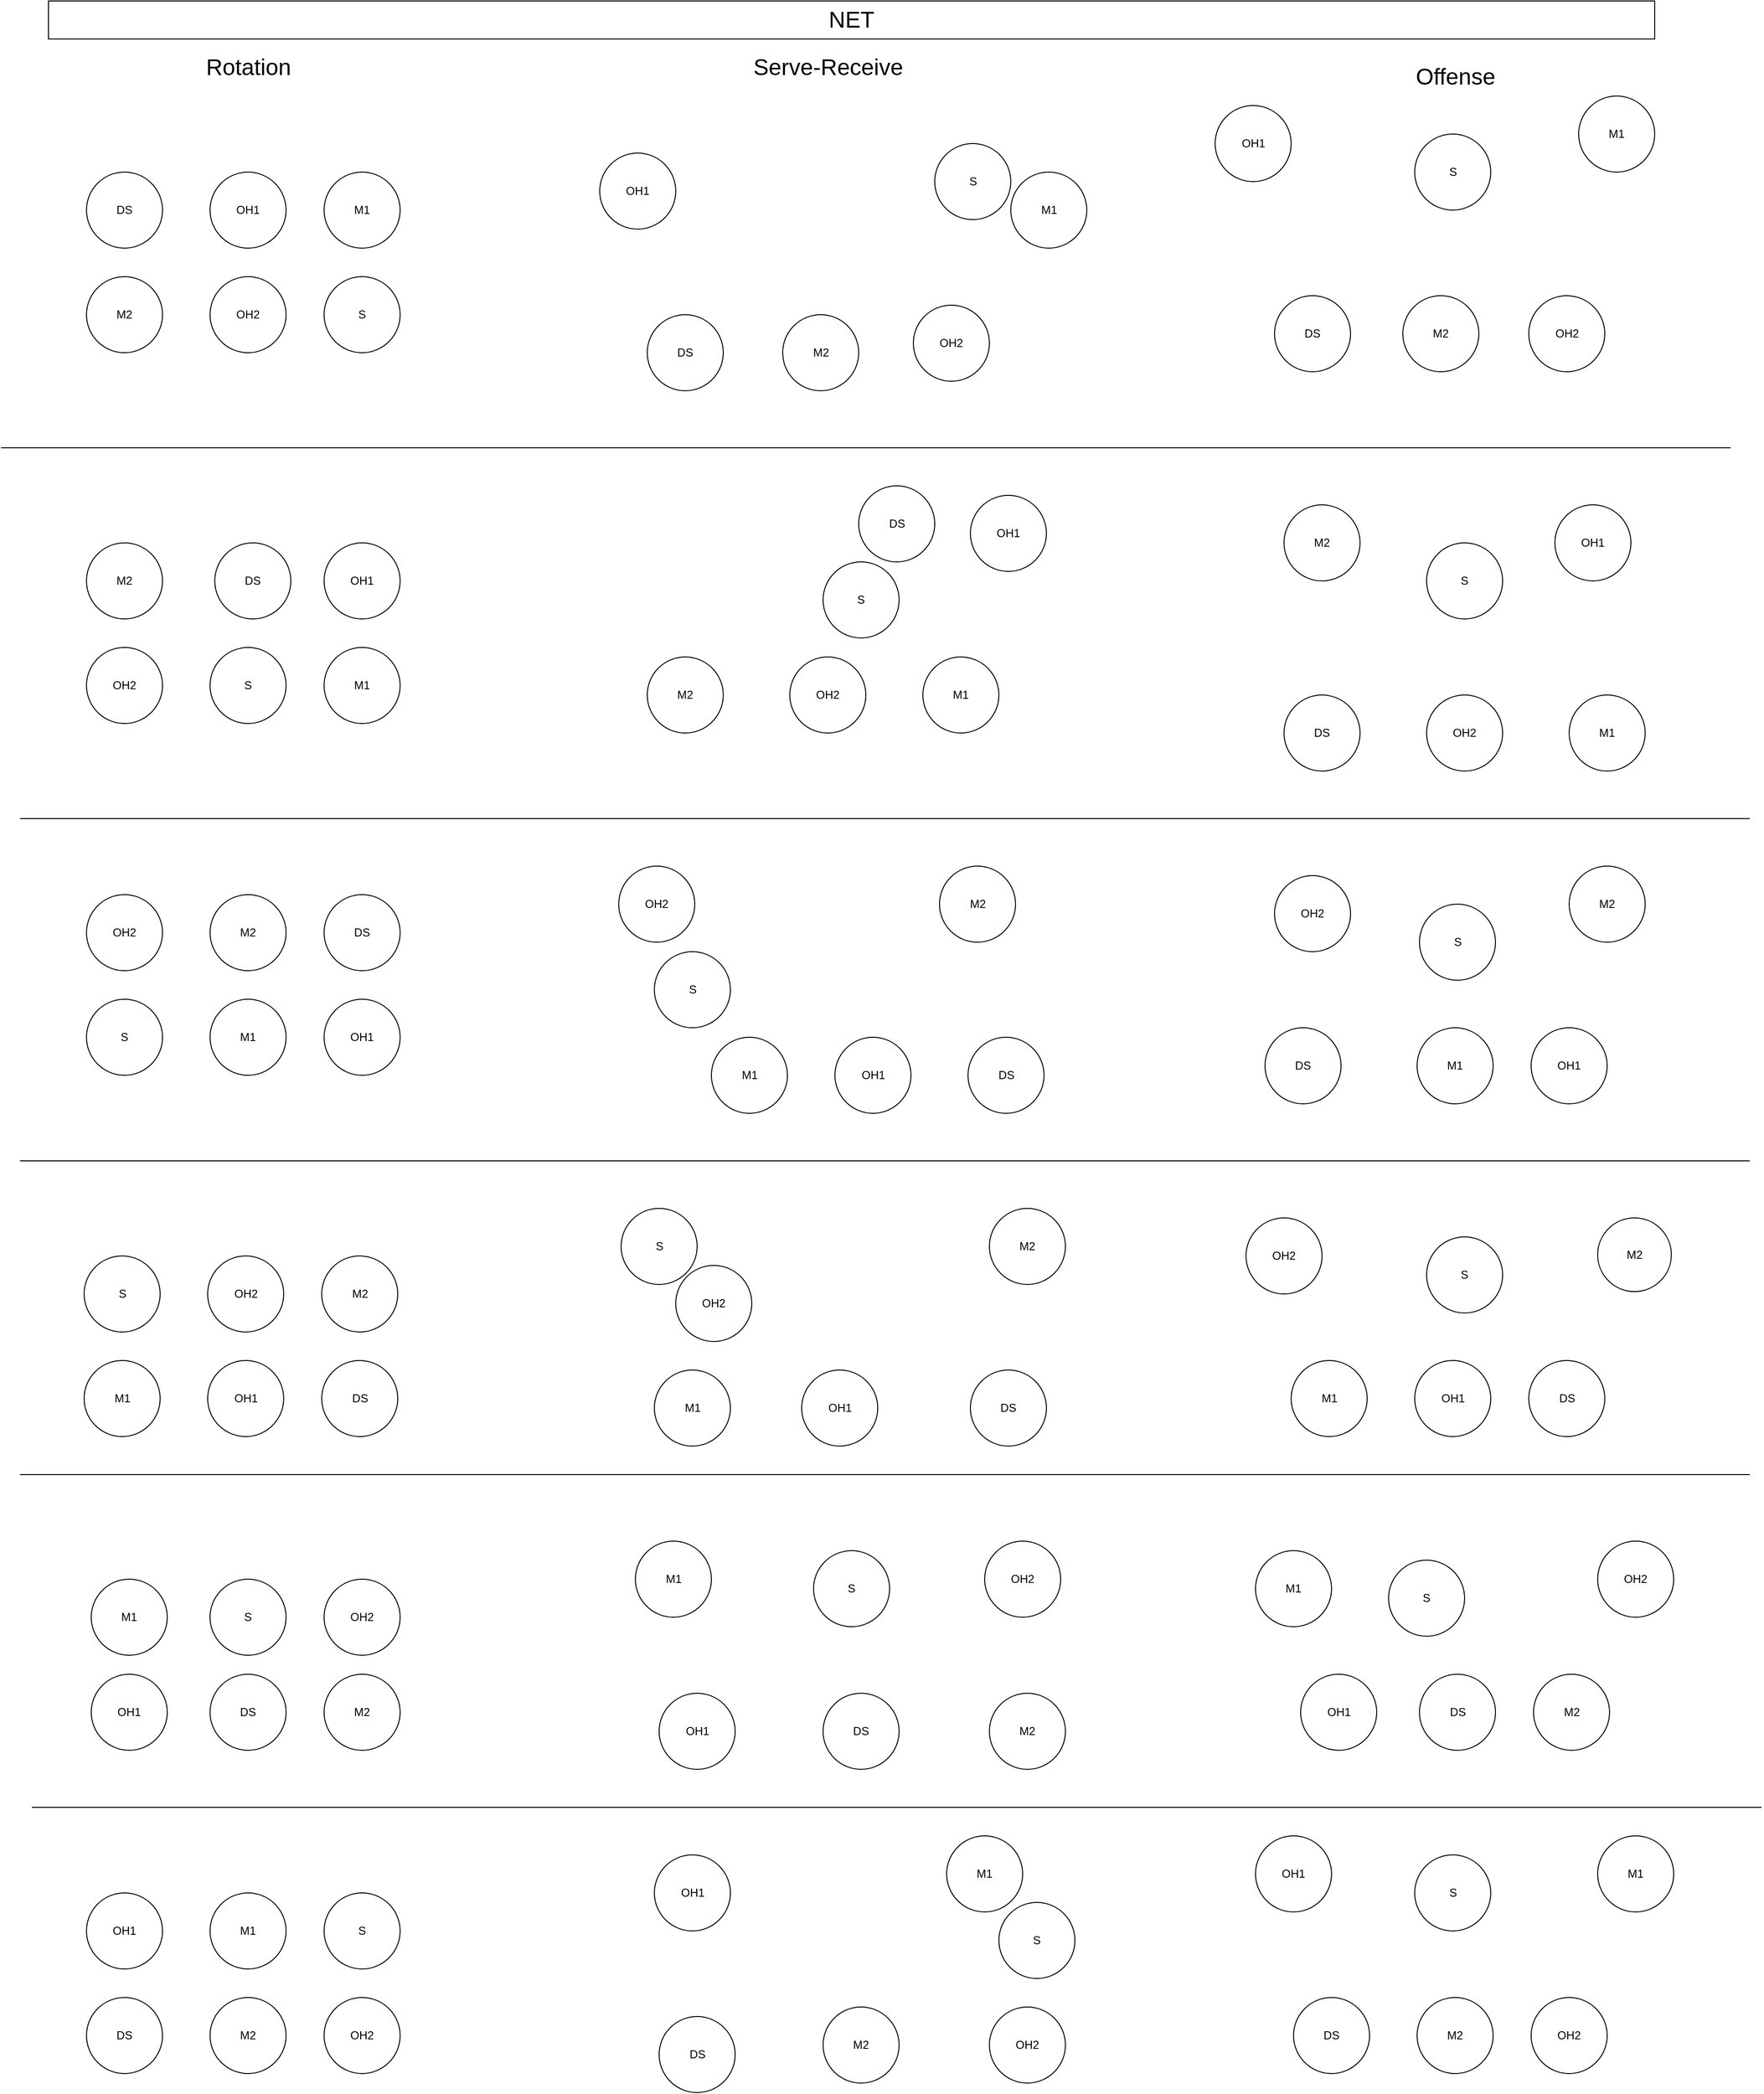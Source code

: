 <mxfile version="27.1.4">
  <diagram name="Page-1" id="tM3PBOQT3D9WZ4u9iD5D">
    <mxGraphModel dx="2877" dy="2377" grid="1" gridSize="10" guides="1" tooltips="1" connect="1" arrows="1" fold="1" page="1" pageScale="1" pageWidth="850" pageHeight="1100" math="0" shadow="0">
      <root>
        <mxCell id="0" />
        <mxCell id="1" parent="0" />
        <mxCell id="FmNjU1ZQi4ffYl6QM0GU-2" value="&lt;font style=&quot;font-size: 24px;&quot;&gt;NET&lt;/font&gt;" style="rounded=0;whiteSpace=wrap;html=1;" parent="1" vertex="1">
          <mxGeometry x="-600" y="-70" width="1690" height="40" as="geometry" />
        </mxCell>
        <mxCell id="FmNjU1ZQi4ffYl6QM0GU-4" value="S" style="ellipse;whiteSpace=wrap;html=1;aspect=fixed;" parent="1" vertex="1">
          <mxGeometry x="-310" y="220" width="80" height="80" as="geometry" />
        </mxCell>
        <mxCell id="FmNjU1ZQi4ffYl6QM0GU-5" value="M1" style="ellipse;whiteSpace=wrap;html=1;aspect=fixed;" parent="1" vertex="1">
          <mxGeometry x="-310" y="110" width="80" height="80" as="geometry" />
        </mxCell>
        <mxCell id="FmNjU1ZQi4ffYl6QM0GU-6" value="M2" style="ellipse;whiteSpace=wrap;html=1;aspect=fixed;" parent="1" vertex="1">
          <mxGeometry x="-560" y="220" width="80" height="80" as="geometry" />
        </mxCell>
        <mxCell id="FmNjU1ZQi4ffYl6QM0GU-9" value="OH2" style="ellipse;whiteSpace=wrap;html=1;aspect=fixed;" parent="1" vertex="1">
          <mxGeometry x="-430" y="220" width="80" height="80" as="geometry" />
        </mxCell>
        <mxCell id="FmNjU1ZQi4ffYl6QM0GU-10" value="OH1" style="ellipse;whiteSpace=wrap;html=1;aspect=fixed;" parent="1" vertex="1">
          <mxGeometry x="-430" y="110" width="80" height="80" as="geometry" />
        </mxCell>
        <mxCell id="FmNjU1ZQi4ffYl6QM0GU-12" value="DS" style="ellipse;whiteSpace=wrap;html=1;aspect=fixed;" parent="1" vertex="1">
          <mxGeometry x="-560" y="110" width="80" height="80" as="geometry" />
        </mxCell>
        <mxCell id="FmNjU1ZQi4ffYl6QM0GU-21" value="S" style="ellipse;whiteSpace=wrap;html=1;aspect=fixed;" parent="1" vertex="1">
          <mxGeometry x="332.5" y="80" width="80" height="80" as="geometry" />
        </mxCell>
        <mxCell id="FmNjU1ZQi4ffYl6QM0GU-22" value="M1" style="ellipse;whiteSpace=wrap;html=1;aspect=fixed;" parent="1" vertex="1">
          <mxGeometry x="412.5" y="110" width="80" height="80" as="geometry" />
        </mxCell>
        <mxCell id="FmNjU1ZQi4ffYl6QM0GU-23" value="M2" style="ellipse;whiteSpace=wrap;html=1;aspect=fixed;" parent="1" vertex="1">
          <mxGeometry x="172.5" y="260" width="80" height="80" as="geometry" />
        </mxCell>
        <mxCell id="FmNjU1ZQi4ffYl6QM0GU-24" value="OH2" style="ellipse;whiteSpace=wrap;html=1;aspect=fixed;" parent="1" vertex="1">
          <mxGeometry x="310" y="250" width="80" height="80" as="geometry" />
        </mxCell>
        <mxCell id="FmNjU1ZQi4ffYl6QM0GU-25" value="OH1" style="ellipse;whiteSpace=wrap;html=1;aspect=fixed;" parent="1" vertex="1">
          <mxGeometry x="-20" y="90" width="80" height="80" as="geometry" />
        </mxCell>
        <mxCell id="FmNjU1ZQi4ffYl6QM0GU-26" value="DS" style="ellipse;whiteSpace=wrap;html=1;aspect=fixed;" parent="1" vertex="1">
          <mxGeometry x="30" y="260" width="80" height="80" as="geometry" />
        </mxCell>
        <mxCell id="FmNjU1ZQi4ffYl6QM0GU-27" value="S" style="ellipse;whiteSpace=wrap;html=1;aspect=fixed;" parent="1" vertex="1">
          <mxGeometry x="837.5" y="70" width="80" height="80" as="geometry" />
        </mxCell>
        <mxCell id="FmNjU1ZQi4ffYl6QM0GU-28" value="M1" style="ellipse;whiteSpace=wrap;html=1;aspect=fixed;" parent="1" vertex="1">
          <mxGeometry x="1010" y="30" width="80" height="80" as="geometry" />
        </mxCell>
        <mxCell id="FmNjU1ZQi4ffYl6QM0GU-29" value="M2" style="ellipse;whiteSpace=wrap;html=1;aspect=fixed;" parent="1" vertex="1">
          <mxGeometry x="825" y="240" width="80" height="80" as="geometry" />
        </mxCell>
        <mxCell id="FmNjU1ZQi4ffYl6QM0GU-30" value="OH2" style="ellipse;whiteSpace=wrap;html=1;aspect=fixed;" parent="1" vertex="1">
          <mxGeometry x="957.5" y="240" width="80" height="80" as="geometry" />
        </mxCell>
        <mxCell id="FmNjU1ZQi4ffYl6QM0GU-31" value="OH1" style="ellipse;whiteSpace=wrap;html=1;aspect=fixed;" parent="1" vertex="1">
          <mxGeometry x="627.5" y="40" width="80" height="80" as="geometry" />
        </mxCell>
        <mxCell id="FmNjU1ZQi4ffYl6QM0GU-32" value="DS" style="ellipse;whiteSpace=wrap;html=1;aspect=fixed;" parent="1" vertex="1">
          <mxGeometry x="690" y="240" width="80" height="80" as="geometry" />
        </mxCell>
        <mxCell id="FmNjU1ZQi4ffYl6QM0GU-33" value="S" style="ellipse;whiteSpace=wrap;html=1;aspect=fixed;" parent="1" vertex="1">
          <mxGeometry x="-430" y="610" width="80" height="80" as="geometry" />
        </mxCell>
        <mxCell id="FmNjU1ZQi4ffYl6QM0GU-34" value="M1" style="ellipse;whiteSpace=wrap;html=1;aspect=fixed;" parent="1" vertex="1">
          <mxGeometry x="-310" y="610" width="80" height="80" as="geometry" />
        </mxCell>
        <mxCell id="FmNjU1ZQi4ffYl6QM0GU-35" value="M2" style="ellipse;whiteSpace=wrap;html=1;aspect=fixed;" parent="1" vertex="1">
          <mxGeometry x="-560" y="500" width="80" height="80" as="geometry" />
        </mxCell>
        <mxCell id="FmNjU1ZQi4ffYl6QM0GU-36" value="OH2" style="ellipse;whiteSpace=wrap;html=1;aspect=fixed;" parent="1" vertex="1">
          <mxGeometry x="-560" y="610" width="80" height="80" as="geometry" />
        </mxCell>
        <mxCell id="FmNjU1ZQi4ffYl6QM0GU-37" value="OH1" style="ellipse;whiteSpace=wrap;html=1;aspect=fixed;" parent="1" vertex="1">
          <mxGeometry x="-310" y="500" width="80" height="80" as="geometry" />
        </mxCell>
        <mxCell id="FmNjU1ZQi4ffYl6QM0GU-38" value="DS" style="ellipse;whiteSpace=wrap;html=1;aspect=fixed;" parent="1" vertex="1">
          <mxGeometry x="-425" y="500" width="80" height="80" as="geometry" />
        </mxCell>
        <mxCell id="FmNjU1ZQi4ffYl6QM0GU-45" value="S" style="ellipse;whiteSpace=wrap;html=1;aspect=fixed;" parent="1" vertex="1">
          <mxGeometry x="215" y="520" width="80" height="80" as="geometry" />
        </mxCell>
        <mxCell id="FmNjU1ZQi4ffYl6QM0GU-46" value="M1" style="ellipse;whiteSpace=wrap;html=1;aspect=fixed;" parent="1" vertex="1">
          <mxGeometry x="320" y="620" width="80" height="80" as="geometry" />
        </mxCell>
        <mxCell id="FmNjU1ZQi4ffYl6QM0GU-47" value="M2" style="ellipse;whiteSpace=wrap;html=1;aspect=fixed;" parent="1" vertex="1">
          <mxGeometry x="30" y="620" width="80" height="80" as="geometry" />
        </mxCell>
        <mxCell id="FmNjU1ZQi4ffYl6QM0GU-48" value="OH2" style="ellipse;whiteSpace=wrap;html=1;aspect=fixed;" parent="1" vertex="1">
          <mxGeometry x="180" y="620" width="80" height="80" as="geometry" />
        </mxCell>
        <mxCell id="FmNjU1ZQi4ffYl6QM0GU-49" value="OH1" style="ellipse;whiteSpace=wrap;html=1;aspect=fixed;" parent="1" vertex="1">
          <mxGeometry x="370" y="450" width="80" height="80" as="geometry" />
        </mxCell>
        <mxCell id="FmNjU1ZQi4ffYl6QM0GU-50" value="DS" style="ellipse;whiteSpace=wrap;html=1;aspect=fixed;" parent="1" vertex="1">
          <mxGeometry x="252.5" y="440" width="80" height="80" as="geometry" />
        </mxCell>
        <mxCell id="FmNjU1ZQi4ffYl6QM0GU-51" value="S" style="ellipse;whiteSpace=wrap;html=1;aspect=fixed;" parent="1" vertex="1">
          <mxGeometry x="850" y="500" width="80" height="80" as="geometry" />
        </mxCell>
        <mxCell id="FmNjU1ZQi4ffYl6QM0GU-52" value="M1" style="ellipse;whiteSpace=wrap;html=1;aspect=fixed;" parent="1" vertex="1">
          <mxGeometry x="1000" y="660" width="80" height="80" as="geometry" />
        </mxCell>
        <mxCell id="FmNjU1ZQi4ffYl6QM0GU-53" value="M2" style="ellipse;whiteSpace=wrap;html=1;aspect=fixed;" parent="1" vertex="1">
          <mxGeometry x="700" y="460" width="80" height="80" as="geometry" />
        </mxCell>
        <mxCell id="FmNjU1ZQi4ffYl6QM0GU-54" value="OH2" style="ellipse;whiteSpace=wrap;html=1;aspect=fixed;" parent="1" vertex="1">
          <mxGeometry x="850" y="660" width="80" height="80" as="geometry" />
        </mxCell>
        <mxCell id="FmNjU1ZQi4ffYl6QM0GU-55" value="OH1" style="ellipse;whiteSpace=wrap;html=1;aspect=fixed;" parent="1" vertex="1">
          <mxGeometry x="985" y="460" width="80" height="80" as="geometry" />
        </mxCell>
        <mxCell id="FmNjU1ZQi4ffYl6QM0GU-56" value="DS" style="ellipse;whiteSpace=wrap;html=1;aspect=fixed;" parent="1" vertex="1">
          <mxGeometry x="700" y="660" width="80" height="80" as="geometry" />
        </mxCell>
        <mxCell id="FmNjU1ZQi4ffYl6QM0GU-57" value="S" style="ellipse;whiteSpace=wrap;html=1;aspect=fixed;" parent="1" vertex="1">
          <mxGeometry x="-560" y="980" width="80" height="80" as="geometry" />
        </mxCell>
        <mxCell id="FmNjU1ZQi4ffYl6QM0GU-58" value="M1" style="ellipse;whiteSpace=wrap;html=1;aspect=fixed;" parent="1" vertex="1">
          <mxGeometry x="-430" y="980" width="80" height="80" as="geometry" />
        </mxCell>
        <mxCell id="FmNjU1ZQi4ffYl6QM0GU-59" value="M2" style="ellipse;whiteSpace=wrap;html=1;aspect=fixed;" parent="1" vertex="1">
          <mxGeometry x="-430" y="870" width="80" height="80" as="geometry" />
        </mxCell>
        <mxCell id="FmNjU1ZQi4ffYl6QM0GU-60" value="OH2" style="ellipse;whiteSpace=wrap;html=1;aspect=fixed;" parent="1" vertex="1">
          <mxGeometry x="-560" y="870" width="80" height="80" as="geometry" />
        </mxCell>
        <mxCell id="FmNjU1ZQi4ffYl6QM0GU-61" value="OH1" style="ellipse;whiteSpace=wrap;html=1;aspect=fixed;" parent="1" vertex="1">
          <mxGeometry x="-310" y="980" width="80" height="80" as="geometry" />
        </mxCell>
        <mxCell id="FmNjU1ZQi4ffYl6QM0GU-62" value="DS" style="ellipse;whiteSpace=wrap;html=1;aspect=fixed;" parent="1" vertex="1">
          <mxGeometry x="-310" y="870" width="80" height="80" as="geometry" />
        </mxCell>
        <mxCell id="FmNjU1ZQi4ffYl6QM0GU-63" value="S" style="ellipse;whiteSpace=wrap;html=1;aspect=fixed;" parent="1" vertex="1">
          <mxGeometry x="37.5" y="930" width="80" height="80" as="geometry" />
        </mxCell>
        <mxCell id="FmNjU1ZQi4ffYl6QM0GU-64" value="M1" style="ellipse;whiteSpace=wrap;html=1;aspect=fixed;" parent="1" vertex="1">
          <mxGeometry x="97.5" y="1020" width="80" height="80" as="geometry" />
        </mxCell>
        <mxCell id="FmNjU1ZQi4ffYl6QM0GU-65" value="M2" style="ellipse;whiteSpace=wrap;html=1;aspect=fixed;" parent="1" vertex="1">
          <mxGeometry x="337.5" y="840" width="80" height="80" as="geometry" />
        </mxCell>
        <mxCell id="FmNjU1ZQi4ffYl6QM0GU-66" value="OH2" style="ellipse;whiteSpace=wrap;html=1;aspect=fixed;" parent="1" vertex="1">
          <mxGeometry y="840" width="80" height="80" as="geometry" />
        </mxCell>
        <mxCell id="FmNjU1ZQi4ffYl6QM0GU-67" value="OH1" style="ellipse;whiteSpace=wrap;html=1;aspect=fixed;" parent="1" vertex="1">
          <mxGeometry x="227.5" y="1020" width="80" height="80" as="geometry" />
        </mxCell>
        <mxCell id="FmNjU1ZQi4ffYl6QM0GU-68" value="DS" style="ellipse;whiteSpace=wrap;html=1;aspect=fixed;" parent="1" vertex="1">
          <mxGeometry x="367.5" y="1020" width="80" height="80" as="geometry" />
        </mxCell>
        <mxCell id="FmNjU1ZQi4ffYl6QM0GU-69" value="S" style="ellipse;whiteSpace=wrap;html=1;aspect=fixed;" parent="1" vertex="1">
          <mxGeometry x="842.5" y="880" width="80" height="80" as="geometry" />
        </mxCell>
        <mxCell id="FmNjU1ZQi4ffYl6QM0GU-70" value="M1" style="ellipse;whiteSpace=wrap;html=1;aspect=fixed;" parent="1" vertex="1">
          <mxGeometry x="840" y="1010" width="80" height="80" as="geometry" />
        </mxCell>
        <mxCell id="FmNjU1ZQi4ffYl6QM0GU-71" value="M2" style="ellipse;whiteSpace=wrap;html=1;aspect=fixed;" parent="1" vertex="1">
          <mxGeometry x="1000" y="840" width="80" height="80" as="geometry" />
        </mxCell>
        <mxCell id="FmNjU1ZQi4ffYl6QM0GU-72" value="OH2" style="ellipse;whiteSpace=wrap;html=1;aspect=fixed;" parent="1" vertex="1">
          <mxGeometry x="690" y="850" width="80" height="80" as="geometry" />
        </mxCell>
        <mxCell id="FmNjU1ZQi4ffYl6QM0GU-73" value="OH1" style="ellipse;whiteSpace=wrap;html=1;aspect=fixed;" parent="1" vertex="1">
          <mxGeometry x="960" y="1010" width="80" height="80" as="geometry" />
        </mxCell>
        <mxCell id="FmNjU1ZQi4ffYl6QM0GU-74" value="DS" style="ellipse;whiteSpace=wrap;html=1;aspect=fixed;" parent="1" vertex="1">
          <mxGeometry x="680" y="1010" width="80" height="80" as="geometry" />
        </mxCell>
        <mxCell id="FmNjU1ZQi4ffYl6QM0GU-75" value="S" style="ellipse;whiteSpace=wrap;html=1;aspect=fixed;" parent="1" vertex="1">
          <mxGeometry x="-562.5" y="1250" width="80" height="80" as="geometry" />
        </mxCell>
        <mxCell id="FmNjU1ZQi4ffYl6QM0GU-76" value="M1" style="ellipse;whiteSpace=wrap;html=1;aspect=fixed;" parent="1" vertex="1">
          <mxGeometry x="-562.5" y="1360" width="80" height="80" as="geometry" />
        </mxCell>
        <mxCell id="FmNjU1ZQi4ffYl6QM0GU-77" value="M2" style="ellipse;whiteSpace=wrap;html=1;aspect=fixed;" parent="1" vertex="1">
          <mxGeometry x="-312.5" y="1250" width="80" height="80" as="geometry" />
        </mxCell>
        <mxCell id="FmNjU1ZQi4ffYl6QM0GU-78" value="OH2" style="ellipse;whiteSpace=wrap;html=1;aspect=fixed;" parent="1" vertex="1">
          <mxGeometry x="-432.5" y="1250" width="80" height="80" as="geometry" />
        </mxCell>
        <mxCell id="FmNjU1ZQi4ffYl6QM0GU-79" value="OH1" style="ellipse;whiteSpace=wrap;html=1;aspect=fixed;" parent="1" vertex="1">
          <mxGeometry x="-432.5" y="1360" width="80" height="80" as="geometry" />
        </mxCell>
        <mxCell id="FmNjU1ZQi4ffYl6QM0GU-80" value="DS" style="ellipse;whiteSpace=wrap;html=1;aspect=fixed;" parent="1" vertex="1">
          <mxGeometry x="-312.5" y="1360" width="80" height="80" as="geometry" />
        </mxCell>
        <mxCell id="FmNjU1ZQi4ffYl6QM0GU-81" value="S" style="ellipse;whiteSpace=wrap;html=1;aspect=fixed;" parent="1" vertex="1">
          <mxGeometry x="2.5" y="1200" width="80" height="80" as="geometry" />
        </mxCell>
        <mxCell id="FmNjU1ZQi4ffYl6QM0GU-82" value="M1" style="ellipse;whiteSpace=wrap;html=1;aspect=fixed;" parent="1" vertex="1">
          <mxGeometry x="37.5" y="1370" width="80" height="80" as="geometry" />
        </mxCell>
        <mxCell id="FmNjU1ZQi4ffYl6QM0GU-83" value="M2" style="ellipse;whiteSpace=wrap;html=1;aspect=fixed;" parent="1" vertex="1">
          <mxGeometry x="390" y="1200" width="80" height="80" as="geometry" />
        </mxCell>
        <mxCell id="FmNjU1ZQi4ffYl6QM0GU-84" value="OH2" style="ellipse;whiteSpace=wrap;html=1;aspect=fixed;" parent="1" vertex="1">
          <mxGeometry x="60" y="1260" width="80" height="80" as="geometry" />
        </mxCell>
        <mxCell id="FmNjU1ZQi4ffYl6QM0GU-85" value="OH1" style="ellipse;whiteSpace=wrap;html=1;aspect=fixed;" parent="1" vertex="1">
          <mxGeometry x="192.5" y="1370" width="80" height="80" as="geometry" />
        </mxCell>
        <mxCell id="FmNjU1ZQi4ffYl6QM0GU-86" value="DS" style="ellipse;whiteSpace=wrap;html=1;aspect=fixed;" parent="1" vertex="1">
          <mxGeometry x="370" y="1370" width="80" height="80" as="geometry" />
        </mxCell>
        <mxCell id="FmNjU1ZQi4ffYl6QM0GU-87" value="S" style="ellipse;whiteSpace=wrap;html=1;aspect=fixed;" parent="1" vertex="1">
          <mxGeometry x="850" y="1230" width="80" height="80" as="geometry" />
        </mxCell>
        <mxCell id="FmNjU1ZQi4ffYl6QM0GU-88" value="M1" style="ellipse;whiteSpace=wrap;html=1;aspect=fixed;" parent="1" vertex="1">
          <mxGeometry x="707.5" y="1360" width="80" height="80" as="geometry" />
        </mxCell>
        <mxCell id="FmNjU1ZQi4ffYl6QM0GU-89" value="M2" style="ellipse;whiteSpace=wrap;html=1;aspect=fixed;" parent="1" vertex="1">
          <mxGeometry x="1030" y="1210" width="77.5" height="77.5" as="geometry" />
        </mxCell>
        <mxCell id="FmNjU1ZQi4ffYl6QM0GU-90" value="OH2" style="ellipse;whiteSpace=wrap;html=1;aspect=fixed;" parent="1" vertex="1">
          <mxGeometry x="660" y="1210" width="80" height="80" as="geometry" />
        </mxCell>
        <mxCell id="FmNjU1ZQi4ffYl6QM0GU-91" value="OH1" style="ellipse;whiteSpace=wrap;html=1;aspect=fixed;" parent="1" vertex="1">
          <mxGeometry x="837.5" y="1360" width="80" height="80" as="geometry" />
        </mxCell>
        <mxCell id="FmNjU1ZQi4ffYl6QM0GU-92" value="DS" style="ellipse;whiteSpace=wrap;html=1;aspect=fixed;" parent="1" vertex="1">
          <mxGeometry x="957.5" y="1360" width="80" height="80" as="geometry" />
        </mxCell>
        <mxCell id="FmNjU1ZQi4ffYl6QM0GU-93" value="S" style="ellipse;whiteSpace=wrap;html=1;aspect=fixed;" parent="1" vertex="1">
          <mxGeometry x="-430" y="1590" width="80" height="80" as="geometry" />
        </mxCell>
        <mxCell id="FmNjU1ZQi4ffYl6QM0GU-94" value="M1" style="ellipse;whiteSpace=wrap;html=1;aspect=fixed;" parent="1" vertex="1">
          <mxGeometry x="-555" y="1590" width="80" height="80" as="geometry" />
        </mxCell>
        <mxCell id="FmNjU1ZQi4ffYl6QM0GU-95" value="M2" style="ellipse;whiteSpace=wrap;html=1;aspect=fixed;" parent="1" vertex="1">
          <mxGeometry x="-310" y="1690" width="80" height="80" as="geometry" />
        </mxCell>
        <mxCell id="FmNjU1ZQi4ffYl6QM0GU-96" value="OH2" style="ellipse;whiteSpace=wrap;html=1;aspect=fixed;" parent="1" vertex="1">
          <mxGeometry x="-310" y="1590" width="80" height="80" as="geometry" />
        </mxCell>
        <mxCell id="FmNjU1ZQi4ffYl6QM0GU-97" value="OH1" style="ellipse;whiteSpace=wrap;html=1;aspect=fixed;" parent="1" vertex="1">
          <mxGeometry x="-555" y="1690" width="80" height="80" as="geometry" />
        </mxCell>
        <mxCell id="FmNjU1ZQi4ffYl6QM0GU-98" value="DS" style="ellipse;whiteSpace=wrap;html=1;aspect=fixed;" parent="1" vertex="1">
          <mxGeometry x="-430" y="1690" width="80" height="80" as="geometry" />
        </mxCell>
        <mxCell id="FmNjU1ZQi4ffYl6QM0GU-99" value="S" style="ellipse;whiteSpace=wrap;html=1;aspect=fixed;" parent="1" vertex="1">
          <mxGeometry x="205" y="1560" width="80" height="80" as="geometry" />
        </mxCell>
        <mxCell id="FmNjU1ZQi4ffYl6QM0GU-100" value="M1" style="ellipse;whiteSpace=wrap;html=1;aspect=fixed;" parent="1" vertex="1">
          <mxGeometry x="17.5" y="1550" width="80" height="80" as="geometry" />
        </mxCell>
        <mxCell id="FmNjU1ZQi4ffYl6QM0GU-101" value="M2" style="ellipse;whiteSpace=wrap;html=1;aspect=fixed;" parent="1" vertex="1">
          <mxGeometry x="390" y="1710" width="80" height="80" as="geometry" />
        </mxCell>
        <mxCell id="FmNjU1ZQi4ffYl6QM0GU-102" value="OH2" style="ellipse;whiteSpace=wrap;html=1;aspect=fixed;" parent="1" vertex="1">
          <mxGeometry x="385" y="1550" width="80" height="80" as="geometry" />
        </mxCell>
        <mxCell id="FmNjU1ZQi4ffYl6QM0GU-103" value="OH1" style="ellipse;whiteSpace=wrap;html=1;aspect=fixed;" parent="1" vertex="1">
          <mxGeometry x="42.5" y="1710" width="80" height="80" as="geometry" />
        </mxCell>
        <mxCell id="FmNjU1ZQi4ffYl6QM0GU-104" value="DS" style="ellipse;whiteSpace=wrap;html=1;aspect=fixed;" parent="1" vertex="1">
          <mxGeometry x="215" y="1710" width="80" height="80" as="geometry" />
        </mxCell>
        <mxCell id="FmNjU1ZQi4ffYl6QM0GU-105" value="S" style="ellipse;whiteSpace=wrap;html=1;aspect=fixed;" parent="1" vertex="1">
          <mxGeometry x="810" y="1570" width="80" height="80" as="geometry" />
        </mxCell>
        <mxCell id="FmNjU1ZQi4ffYl6QM0GU-106" value="M1" style="ellipse;whiteSpace=wrap;html=1;aspect=fixed;" parent="1" vertex="1">
          <mxGeometry x="670" y="1560" width="80" height="80" as="geometry" />
        </mxCell>
        <mxCell id="FmNjU1ZQi4ffYl6QM0GU-107" value="M2" style="ellipse;whiteSpace=wrap;html=1;aspect=fixed;" parent="1" vertex="1">
          <mxGeometry x="962.5" y="1690" width="80" height="80" as="geometry" />
        </mxCell>
        <mxCell id="FmNjU1ZQi4ffYl6QM0GU-108" value="OH2" style="ellipse;whiteSpace=wrap;html=1;aspect=fixed;" parent="1" vertex="1">
          <mxGeometry x="1030" y="1550" width="80" height="80" as="geometry" />
        </mxCell>
        <mxCell id="FmNjU1ZQi4ffYl6QM0GU-109" value="OH1" style="ellipse;whiteSpace=wrap;html=1;aspect=fixed;" parent="1" vertex="1">
          <mxGeometry x="717.5" y="1690" width="80" height="80" as="geometry" />
        </mxCell>
        <mxCell id="FmNjU1ZQi4ffYl6QM0GU-110" value="DS" style="ellipse;whiteSpace=wrap;html=1;aspect=fixed;" parent="1" vertex="1">
          <mxGeometry x="842.5" y="1690" width="80" height="80" as="geometry" />
        </mxCell>
        <mxCell id="FmNjU1ZQi4ffYl6QM0GU-111" value="S" style="ellipse;whiteSpace=wrap;html=1;aspect=fixed;" parent="1" vertex="1">
          <mxGeometry x="-310" y="1920" width="80" height="80" as="geometry" />
        </mxCell>
        <mxCell id="FmNjU1ZQi4ffYl6QM0GU-112" value="M1" style="ellipse;whiteSpace=wrap;html=1;aspect=fixed;" parent="1" vertex="1">
          <mxGeometry x="-430" y="1920" width="80" height="80" as="geometry" />
        </mxCell>
        <mxCell id="FmNjU1ZQi4ffYl6QM0GU-113" value="M2" style="ellipse;whiteSpace=wrap;html=1;aspect=fixed;" parent="1" vertex="1">
          <mxGeometry x="-430" y="2030" width="80" height="80" as="geometry" />
        </mxCell>
        <mxCell id="FmNjU1ZQi4ffYl6QM0GU-114" value="OH2" style="ellipse;whiteSpace=wrap;html=1;aspect=fixed;" parent="1" vertex="1">
          <mxGeometry x="-310" y="2030" width="80" height="80" as="geometry" />
        </mxCell>
        <mxCell id="FmNjU1ZQi4ffYl6QM0GU-115" value="OH1" style="ellipse;whiteSpace=wrap;html=1;aspect=fixed;" parent="1" vertex="1">
          <mxGeometry x="-560" y="1920" width="80" height="80" as="geometry" />
        </mxCell>
        <mxCell id="FmNjU1ZQi4ffYl6QM0GU-116" value="DS" style="ellipse;whiteSpace=wrap;html=1;aspect=fixed;" parent="1" vertex="1">
          <mxGeometry x="-560" y="2030" width="80" height="80" as="geometry" />
        </mxCell>
        <mxCell id="FmNjU1ZQi4ffYl6QM0GU-129" value="S" style="ellipse;whiteSpace=wrap;html=1;aspect=fixed;" parent="1" vertex="1">
          <mxGeometry x="837.5" y="1880" width="80" height="80" as="geometry" />
        </mxCell>
        <mxCell id="FmNjU1ZQi4ffYl6QM0GU-130" value="M1" style="ellipse;whiteSpace=wrap;html=1;aspect=fixed;" parent="1" vertex="1">
          <mxGeometry x="1030" y="1860" width="80" height="80" as="geometry" />
        </mxCell>
        <mxCell id="FmNjU1ZQi4ffYl6QM0GU-131" value="M2" style="ellipse;whiteSpace=wrap;html=1;aspect=fixed;" parent="1" vertex="1">
          <mxGeometry x="840" y="2030" width="80" height="80" as="geometry" />
        </mxCell>
        <mxCell id="FmNjU1ZQi4ffYl6QM0GU-132" value="OH2" style="ellipse;whiteSpace=wrap;html=1;aspect=fixed;" parent="1" vertex="1">
          <mxGeometry x="960" y="2030" width="80" height="80" as="geometry" />
        </mxCell>
        <mxCell id="FmNjU1ZQi4ffYl6QM0GU-133" value="OH1" style="ellipse;whiteSpace=wrap;html=1;aspect=fixed;" parent="1" vertex="1">
          <mxGeometry x="670" y="1860" width="80" height="80" as="geometry" />
        </mxCell>
        <mxCell id="FmNjU1ZQi4ffYl6QM0GU-134" value="DS" style="ellipse;whiteSpace=wrap;html=1;aspect=fixed;" parent="1" vertex="1">
          <mxGeometry x="710" y="2030" width="80" height="80" as="geometry" />
        </mxCell>
        <mxCell id="FmNjU1ZQi4ffYl6QM0GU-135" value="S" style="ellipse;whiteSpace=wrap;html=1;aspect=fixed;" parent="1" vertex="1">
          <mxGeometry x="400" y="1930" width="80" height="80" as="geometry" />
        </mxCell>
        <mxCell id="FmNjU1ZQi4ffYl6QM0GU-136" value="M1" style="ellipse;whiteSpace=wrap;html=1;aspect=fixed;" parent="1" vertex="1">
          <mxGeometry x="345" y="1860" width="80" height="80" as="geometry" />
        </mxCell>
        <mxCell id="FmNjU1ZQi4ffYl6QM0GU-137" value="M2" style="ellipse;whiteSpace=wrap;html=1;aspect=fixed;" parent="1" vertex="1">
          <mxGeometry x="215" y="2040" width="80" height="80" as="geometry" />
        </mxCell>
        <mxCell id="FmNjU1ZQi4ffYl6QM0GU-138" value="OH2" style="ellipse;whiteSpace=wrap;html=1;aspect=fixed;" parent="1" vertex="1">
          <mxGeometry x="390" y="2040" width="80" height="80" as="geometry" />
        </mxCell>
        <mxCell id="FmNjU1ZQi4ffYl6QM0GU-139" value="OH1" style="ellipse;whiteSpace=wrap;html=1;aspect=fixed;" parent="1" vertex="1">
          <mxGeometry x="37.5" y="1880" width="80" height="80" as="geometry" />
        </mxCell>
        <mxCell id="FmNjU1ZQi4ffYl6QM0GU-140" value="DS" style="ellipse;whiteSpace=wrap;html=1;aspect=fixed;" parent="1" vertex="1">
          <mxGeometry x="42.5" y="2050" width="80" height="80" as="geometry" />
        </mxCell>
        <mxCell id="FmNjU1ZQi4ffYl6QM0GU-147" value="Rotation" style="text;html=1;align=center;verticalAlign=middle;resizable=0;points=[];autosize=1;strokeColor=none;fillColor=none;fontSize=24;" parent="1" vertex="1">
          <mxGeometry x="-445" y="-20" width="110" height="40" as="geometry" />
        </mxCell>
        <mxCell id="FmNjU1ZQi4ffYl6QM0GU-148" value="Serve-Receive" style="text;html=1;align=center;verticalAlign=middle;resizable=0;points=[];autosize=1;strokeColor=none;fillColor=none;fontSize=24;" parent="1" vertex="1">
          <mxGeometry x="130" y="-20" width="180" height="40" as="geometry" />
        </mxCell>
        <mxCell id="FmNjU1ZQi4ffYl6QM0GU-149" value="Offense" style="text;html=1;align=center;verticalAlign=middle;resizable=0;points=[];autosize=1;strokeColor=none;fillColor=none;fontSize=24;" parent="1" vertex="1">
          <mxGeometry x="825" y="-10" width="110" height="40" as="geometry" />
        </mxCell>
        <mxCell id="C75aAwF0JC6Zb6vVxWZm-1" value="" style="endArrow=none;html=1;rounded=0;" edge="1" parent="1">
          <mxGeometry width="50" height="50" relative="1" as="geometry">
            <mxPoint x="-650" y="400" as="sourcePoint" />
            <mxPoint x="1170" y="400" as="targetPoint" />
          </mxGeometry>
        </mxCell>
        <mxCell id="C75aAwF0JC6Zb6vVxWZm-2" value="" style="endArrow=none;html=1;rounded=0;" edge="1" parent="1">
          <mxGeometry width="50" height="50" relative="1" as="geometry">
            <mxPoint x="-630" y="790" as="sourcePoint" />
            <mxPoint x="1190" y="790" as="targetPoint" />
          </mxGeometry>
        </mxCell>
        <mxCell id="C75aAwF0JC6Zb6vVxWZm-3" value="" style="endArrow=none;html=1;rounded=0;" edge="1" parent="1">
          <mxGeometry width="50" height="50" relative="1" as="geometry">
            <mxPoint x="-630" y="1150" as="sourcePoint" />
            <mxPoint x="1190" y="1150" as="targetPoint" />
          </mxGeometry>
        </mxCell>
        <mxCell id="C75aAwF0JC6Zb6vVxWZm-4" value="" style="endArrow=none;html=1;rounded=0;" edge="1" parent="1">
          <mxGeometry width="50" height="50" relative="1" as="geometry">
            <mxPoint x="-630" y="1480" as="sourcePoint" />
            <mxPoint x="1190" y="1480" as="targetPoint" />
          </mxGeometry>
        </mxCell>
        <mxCell id="C75aAwF0JC6Zb6vVxWZm-5" value="" style="endArrow=none;html=1;rounded=0;" edge="1" parent="1">
          <mxGeometry width="50" height="50" relative="1" as="geometry">
            <mxPoint x="-617.5" y="1830" as="sourcePoint" />
            <mxPoint x="1202.5" y="1830" as="targetPoint" />
          </mxGeometry>
        </mxCell>
      </root>
    </mxGraphModel>
  </diagram>
</mxfile>
